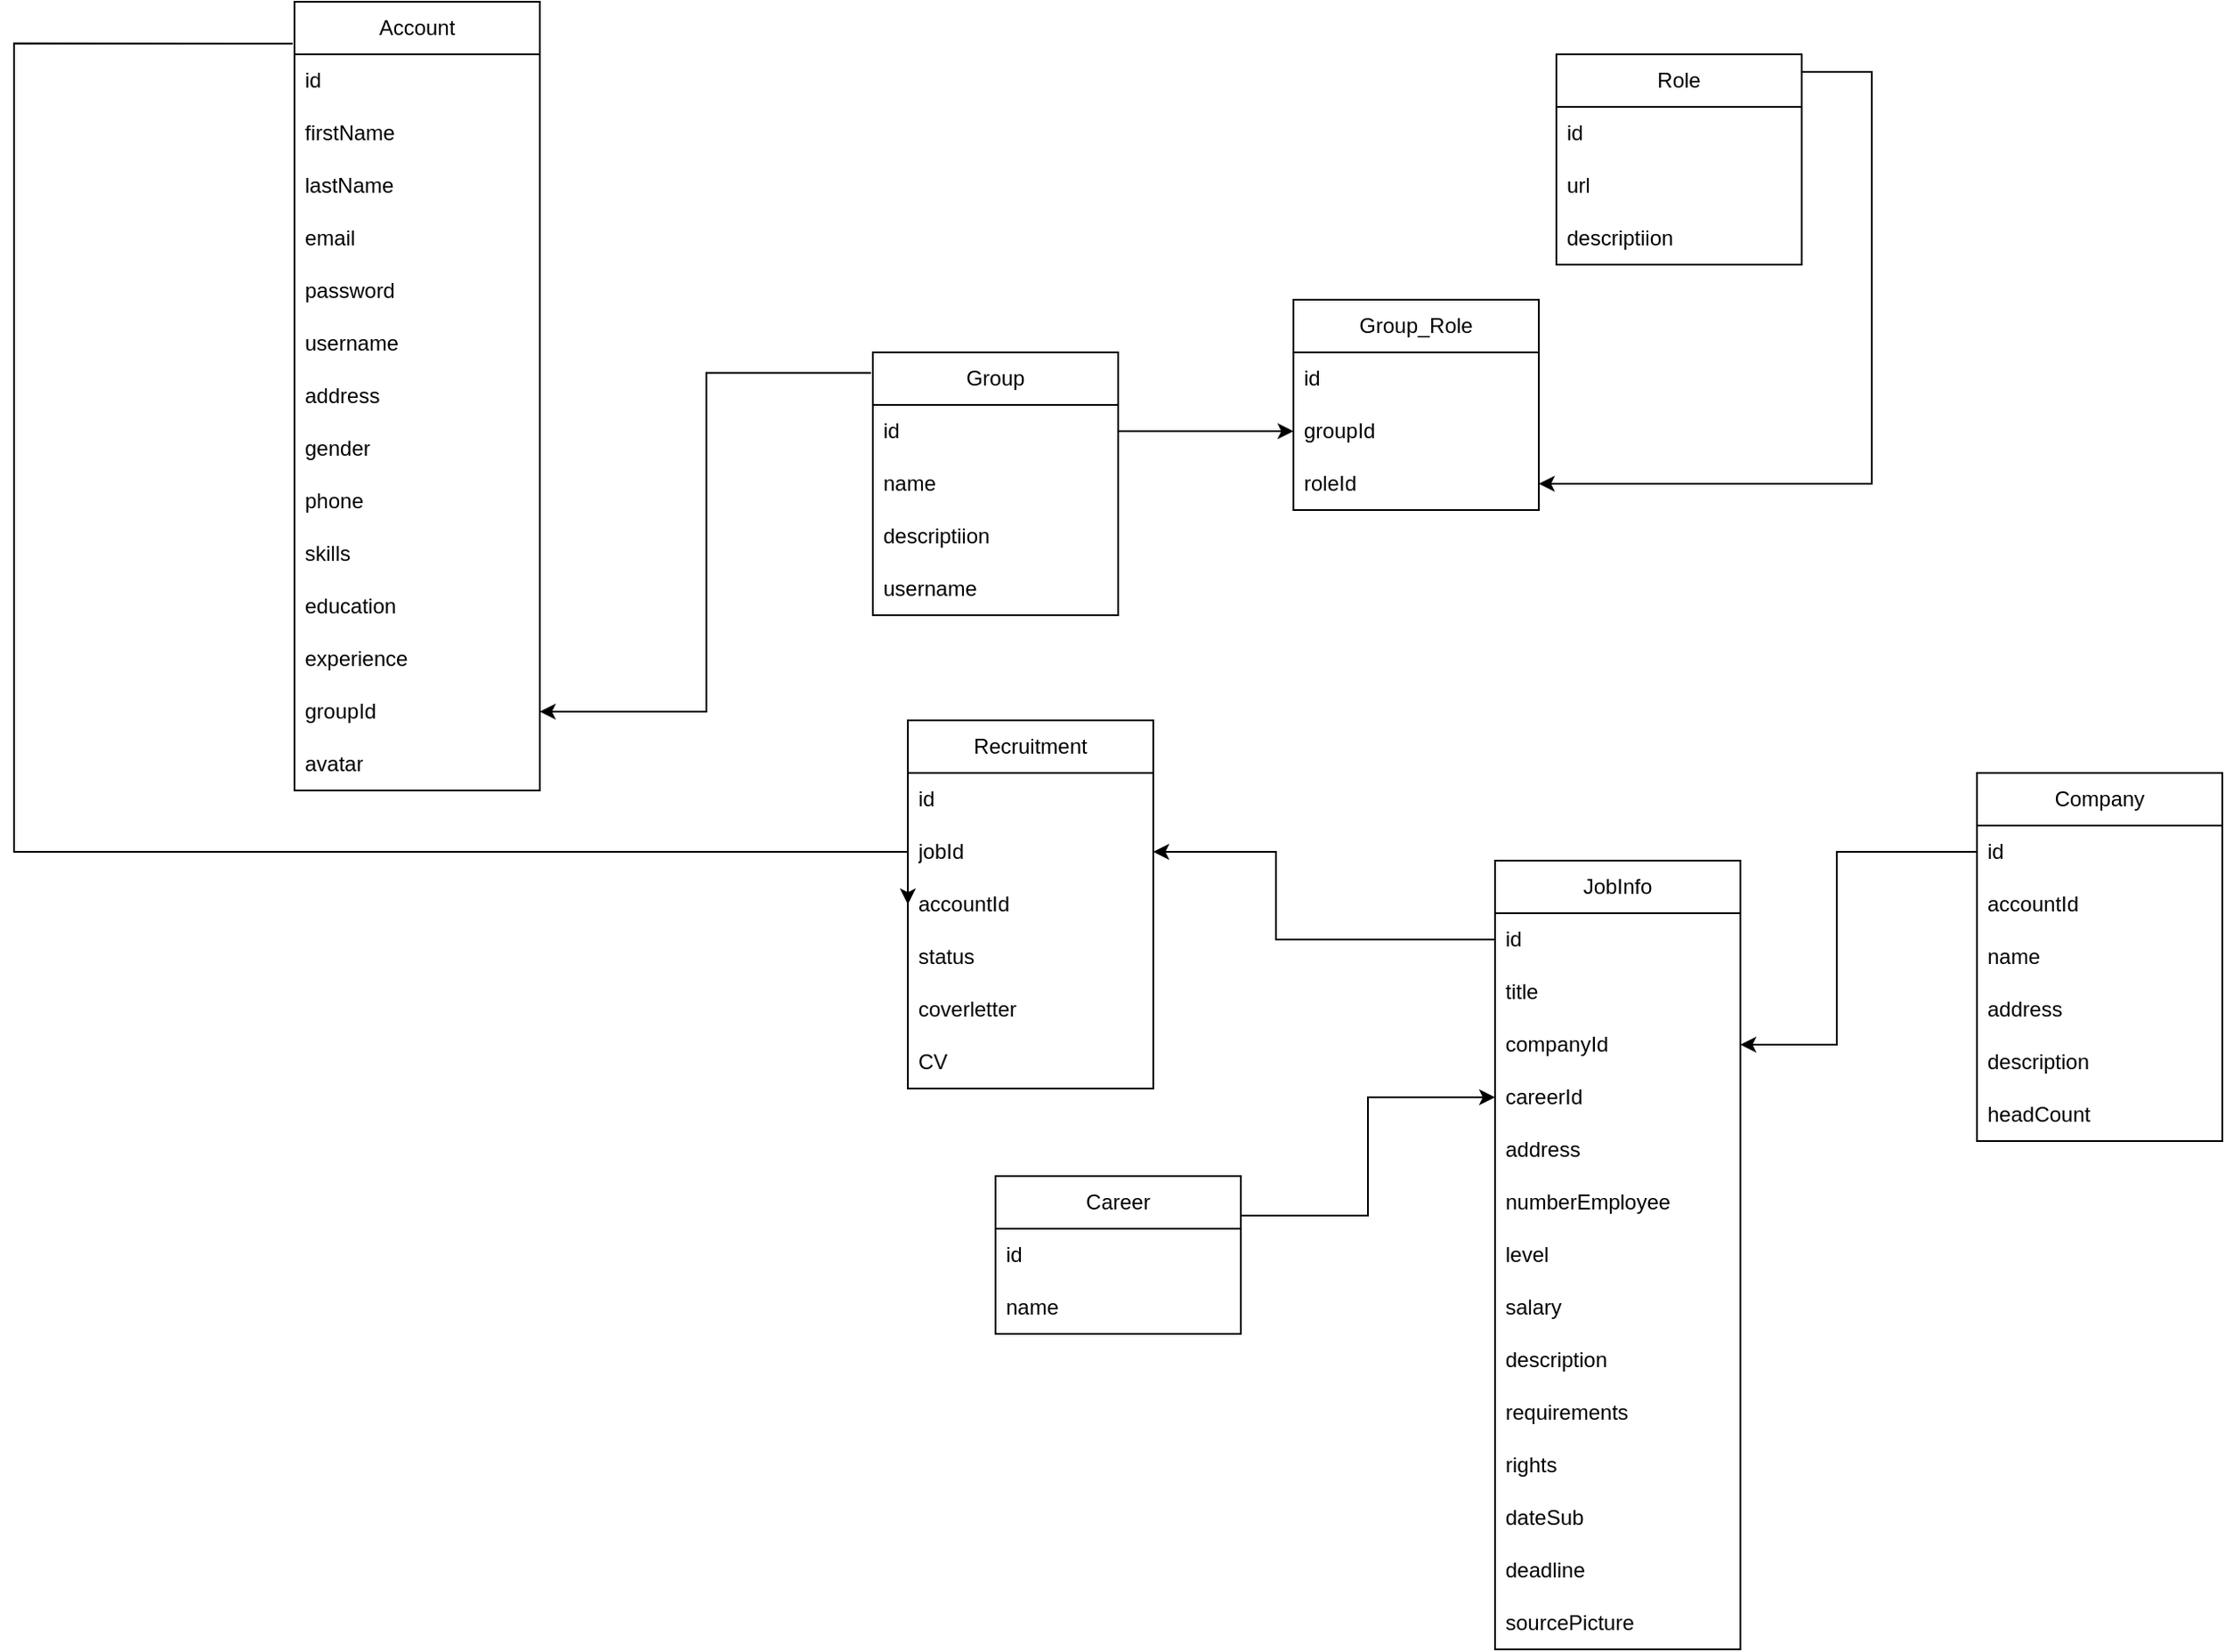 <mxfile version="21.6.8" type="device">
  <diagram name="Page-1" id="enPupZgZd3gfEOy4m5Rg">
    <mxGraphModel dx="2977" dy="2190" grid="1" gridSize="10" guides="1" tooltips="1" connect="1" arrows="1" fold="1" page="1" pageScale="1" pageWidth="850" pageHeight="1100" math="0" shadow="0">
      <root>
        <mxCell id="0" />
        <mxCell id="1" parent="0" />
        <mxCell id="nsuxKoGf0sGhiWNIkOZR-33" value="" style="edgeStyle=orthogonalEdgeStyle;rounded=0;orthogonalLoop=1;jettySize=auto;html=1;entryX=1;entryY=0.5;entryDx=0;entryDy=0;exitX=-0.007;exitY=0.078;exitDx=0;exitDy=0;exitPerimeter=0;" parent="1" source="nsuxKoGf0sGhiWNIkOZR-1" target="nsuxKoGf0sGhiWNIkOZR-32" edge="1">
          <mxGeometry relative="1" as="geometry" />
        </mxCell>
        <mxCell id="nsuxKoGf0sGhiWNIkOZR-40" value="" style="edgeStyle=orthogonalEdgeStyle;rounded=0;orthogonalLoop=1;jettySize=auto;html=1;exitX=1;exitY=0.5;exitDx=0;exitDy=0;entryX=0;entryY=0.5;entryDx=0;entryDy=0;" parent="1" source="nsuxKoGf0sGhiWNIkOZR-2" target="nsuxKoGf0sGhiWNIkOZR-37" edge="1">
          <mxGeometry relative="1" as="geometry" />
        </mxCell>
        <mxCell id="nsuxKoGf0sGhiWNIkOZR-1" value="Group" style="swimlane;fontStyle=0;childLayout=stackLayout;horizontal=1;startSize=30;horizontalStack=0;resizeParent=1;resizeParentMax=0;resizeLast=0;collapsible=1;marginBottom=0;whiteSpace=wrap;html=1;" parent="1" vertex="1">
          <mxGeometry y="-880" width="140" height="150" as="geometry">
            <mxRectangle x="70" y="80" width="70" height="30" as="alternateBounds" />
          </mxGeometry>
        </mxCell>
        <mxCell id="nsuxKoGf0sGhiWNIkOZR-2" value="id" style="text;strokeColor=none;fillColor=none;align=left;verticalAlign=middle;spacingLeft=4;spacingRight=4;overflow=hidden;points=[[0,0.5],[1,0.5]];portConstraint=eastwest;rotatable=0;whiteSpace=wrap;html=1;" parent="nsuxKoGf0sGhiWNIkOZR-1" vertex="1">
          <mxGeometry y="30" width="140" height="30" as="geometry" />
        </mxCell>
        <mxCell id="nsuxKoGf0sGhiWNIkOZR-3" value="name" style="text;strokeColor=none;fillColor=none;align=left;verticalAlign=middle;spacingLeft=4;spacingRight=4;overflow=hidden;points=[[0,0.5],[1,0.5]];portConstraint=eastwest;rotatable=0;whiteSpace=wrap;html=1;" parent="nsuxKoGf0sGhiWNIkOZR-1" vertex="1">
          <mxGeometry y="60" width="140" height="30" as="geometry" />
        </mxCell>
        <mxCell id="nsuxKoGf0sGhiWNIkOZR-4" value="descriptiion" style="text;strokeColor=none;fillColor=none;align=left;verticalAlign=middle;spacingLeft=4;spacingRight=4;overflow=hidden;points=[[0,0.5],[1,0.5]];portConstraint=eastwest;rotatable=0;whiteSpace=wrap;html=1;" parent="nsuxKoGf0sGhiWNIkOZR-1" vertex="1">
          <mxGeometry y="90" width="140" height="30" as="geometry" />
        </mxCell>
        <mxCell id="nsuxKoGf0sGhiWNIkOZR-5" value="username" style="text;strokeColor=none;fillColor=none;align=left;verticalAlign=middle;spacingLeft=4;spacingRight=4;overflow=hidden;points=[[0,0.5],[1,0.5]];portConstraint=eastwest;rotatable=0;whiteSpace=wrap;html=1;" parent="nsuxKoGf0sGhiWNIkOZR-1" vertex="1">
          <mxGeometry y="120" width="140" height="30" as="geometry" />
        </mxCell>
        <mxCell id="nsuxKoGf0sGhiWNIkOZR-24" value="Account" style="swimlane;fontStyle=0;childLayout=stackLayout;horizontal=1;startSize=30;horizontalStack=0;resizeParent=1;resizeParentMax=0;resizeLast=0;collapsible=1;marginBottom=0;whiteSpace=wrap;html=1;" parent="1" vertex="1">
          <mxGeometry x="-330" y="-1080" width="140" height="450" as="geometry">
            <mxRectangle x="70" y="80" width="70" height="30" as="alternateBounds" />
          </mxGeometry>
        </mxCell>
        <mxCell id="nsuxKoGf0sGhiWNIkOZR-25" value="id" style="text;strokeColor=none;fillColor=none;align=left;verticalAlign=middle;spacingLeft=4;spacingRight=4;overflow=hidden;points=[[0,0.5],[1,0.5]];portConstraint=eastwest;rotatable=0;whiteSpace=wrap;html=1;" parent="nsuxKoGf0sGhiWNIkOZR-24" vertex="1">
          <mxGeometry y="30" width="140" height="30" as="geometry" />
        </mxCell>
        <mxCell id="tRmuOB2wDNoDY-JkJsds-1" value="firstName" style="text;strokeColor=none;fillColor=none;align=left;verticalAlign=middle;spacingLeft=4;spacingRight=4;overflow=hidden;points=[[0,0.5],[1,0.5]];portConstraint=eastwest;rotatable=0;whiteSpace=wrap;html=1;" vertex="1" parent="nsuxKoGf0sGhiWNIkOZR-24">
          <mxGeometry y="60" width="140" height="30" as="geometry" />
        </mxCell>
        <mxCell id="tRmuOB2wDNoDY-JkJsds-2" value="lastName" style="text;strokeColor=none;fillColor=none;align=left;verticalAlign=middle;spacingLeft=4;spacingRight=4;overflow=hidden;points=[[0,0.5],[1,0.5]];portConstraint=eastwest;rotatable=0;whiteSpace=wrap;html=1;" vertex="1" parent="nsuxKoGf0sGhiWNIkOZR-24">
          <mxGeometry y="90" width="140" height="30" as="geometry" />
        </mxCell>
        <mxCell id="nsuxKoGf0sGhiWNIkOZR-26" value="email" style="text;strokeColor=none;fillColor=none;align=left;verticalAlign=middle;spacingLeft=4;spacingRight=4;overflow=hidden;points=[[0,0.5],[1,0.5]];portConstraint=eastwest;rotatable=0;whiteSpace=wrap;html=1;" parent="nsuxKoGf0sGhiWNIkOZR-24" vertex="1">
          <mxGeometry y="120" width="140" height="30" as="geometry" />
        </mxCell>
        <mxCell id="nsuxKoGf0sGhiWNIkOZR-27" value="password" style="text;strokeColor=none;fillColor=none;align=left;verticalAlign=middle;spacingLeft=4;spacingRight=4;overflow=hidden;points=[[0,0.5],[1,0.5]];portConstraint=eastwest;rotatable=0;whiteSpace=wrap;html=1;" parent="nsuxKoGf0sGhiWNIkOZR-24" vertex="1">
          <mxGeometry y="150" width="140" height="30" as="geometry" />
        </mxCell>
        <mxCell id="nsuxKoGf0sGhiWNIkOZR-28" value="username" style="text;strokeColor=none;fillColor=none;align=left;verticalAlign=middle;spacingLeft=4;spacingRight=4;overflow=hidden;points=[[0,0.5],[1,0.5]];portConstraint=eastwest;rotatable=0;whiteSpace=wrap;html=1;" parent="nsuxKoGf0sGhiWNIkOZR-24" vertex="1">
          <mxGeometry y="180" width="140" height="30" as="geometry" />
        </mxCell>
        <mxCell id="nsuxKoGf0sGhiWNIkOZR-29" value="address" style="text;strokeColor=none;fillColor=none;align=left;verticalAlign=middle;spacingLeft=4;spacingRight=4;overflow=hidden;points=[[0,0.5],[1,0.5]];portConstraint=eastwest;rotatable=0;whiteSpace=wrap;html=1;" parent="nsuxKoGf0sGhiWNIkOZR-24" vertex="1">
          <mxGeometry y="210" width="140" height="30" as="geometry" />
        </mxCell>
        <mxCell id="nsuxKoGf0sGhiWNIkOZR-30" value="gender" style="text;strokeColor=none;fillColor=none;align=left;verticalAlign=middle;spacingLeft=4;spacingRight=4;overflow=hidden;points=[[0,0.5],[1,0.5]];portConstraint=eastwest;rotatable=0;whiteSpace=wrap;html=1;" parent="nsuxKoGf0sGhiWNIkOZR-24" vertex="1">
          <mxGeometry y="240" width="140" height="30" as="geometry" />
        </mxCell>
        <mxCell id="nsuxKoGf0sGhiWNIkOZR-31" value="phone" style="text;strokeColor=none;fillColor=none;align=left;verticalAlign=middle;spacingLeft=4;spacingRight=4;overflow=hidden;points=[[0,0.5],[1,0.5]];portConstraint=eastwest;rotatable=0;whiteSpace=wrap;html=1;" parent="nsuxKoGf0sGhiWNIkOZR-24" vertex="1">
          <mxGeometry y="270" width="140" height="30" as="geometry" />
        </mxCell>
        <mxCell id="tRmuOB2wDNoDY-JkJsds-3" value="skills" style="text;strokeColor=none;fillColor=none;align=left;verticalAlign=middle;spacingLeft=4;spacingRight=4;overflow=hidden;points=[[0,0.5],[1,0.5]];portConstraint=eastwest;rotatable=0;whiteSpace=wrap;html=1;" vertex="1" parent="nsuxKoGf0sGhiWNIkOZR-24">
          <mxGeometry y="300" width="140" height="30" as="geometry" />
        </mxCell>
        <mxCell id="tRmuOB2wDNoDY-JkJsds-4" value="education" style="text;strokeColor=none;fillColor=none;align=left;verticalAlign=middle;spacingLeft=4;spacingRight=4;overflow=hidden;points=[[0,0.5],[1,0.5]];portConstraint=eastwest;rotatable=0;whiteSpace=wrap;html=1;" vertex="1" parent="nsuxKoGf0sGhiWNIkOZR-24">
          <mxGeometry y="330" width="140" height="30" as="geometry" />
        </mxCell>
        <mxCell id="tRmuOB2wDNoDY-JkJsds-5" value="experience" style="text;strokeColor=none;fillColor=none;align=left;verticalAlign=middle;spacingLeft=4;spacingRight=4;overflow=hidden;points=[[0,0.5],[1,0.5]];portConstraint=eastwest;rotatable=0;whiteSpace=wrap;html=1;" vertex="1" parent="nsuxKoGf0sGhiWNIkOZR-24">
          <mxGeometry y="360" width="140" height="30" as="geometry" />
        </mxCell>
        <mxCell id="nsuxKoGf0sGhiWNIkOZR-32" value="groupId" style="text;strokeColor=none;fillColor=none;align=left;verticalAlign=middle;spacingLeft=4;spacingRight=4;overflow=hidden;points=[[0,0.5],[1,0.5]];portConstraint=eastwest;rotatable=0;whiteSpace=wrap;html=1;" parent="nsuxKoGf0sGhiWNIkOZR-24" vertex="1">
          <mxGeometry y="390" width="140" height="30" as="geometry" />
        </mxCell>
        <mxCell id="tRmuOB2wDNoDY-JkJsds-6" value="avatar" style="text;strokeColor=none;fillColor=none;align=left;verticalAlign=middle;spacingLeft=4;spacingRight=4;overflow=hidden;points=[[0,0.5],[1,0.5]];portConstraint=eastwest;rotatable=0;whiteSpace=wrap;html=1;" vertex="1" parent="nsuxKoGf0sGhiWNIkOZR-24">
          <mxGeometry y="420" width="140" height="30" as="geometry" />
        </mxCell>
        <mxCell id="nsuxKoGf0sGhiWNIkOZR-45" value="" style="edgeStyle=orthogonalEdgeStyle;rounded=0;orthogonalLoop=1;jettySize=auto;html=1;entryX=1;entryY=0.5;entryDx=0;entryDy=0;exitX=1;exitY=0.5;exitDx=0;exitDy=0;" parent="1" source="nsuxKoGf0sGhiWNIkOZR-42" target="nsuxKoGf0sGhiWNIkOZR-38" edge="1">
          <mxGeometry relative="1" as="geometry">
            <mxPoint x="700" y="-930" as="sourcePoint" />
            <Array as="points">
              <mxPoint x="530" y="-1040" />
              <mxPoint x="570" y="-1040" />
              <mxPoint x="570" y="-805" />
            </Array>
          </mxGeometry>
        </mxCell>
        <mxCell id="nsuxKoGf0sGhiWNIkOZR-35" value="Group_Role" style="swimlane;fontStyle=0;childLayout=stackLayout;horizontal=1;startSize=30;horizontalStack=0;resizeParent=1;resizeParentMax=0;resizeLast=0;collapsible=1;marginBottom=0;whiteSpace=wrap;html=1;" parent="1" vertex="1">
          <mxGeometry x="240" y="-910" width="140" height="120" as="geometry">
            <mxRectangle x="70" y="80" width="70" height="30" as="alternateBounds" />
          </mxGeometry>
        </mxCell>
        <mxCell id="nsuxKoGf0sGhiWNIkOZR-36" value="id" style="text;strokeColor=none;fillColor=none;align=left;verticalAlign=middle;spacingLeft=4;spacingRight=4;overflow=hidden;points=[[0,0.5],[1,0.5]];portConstraint=eastwest;rotatable=0;whiteSpace=wrap;html=1;" parent="nsuxKoGf0sGhiWNIkOZR-35" vertex="1">
          <mxGeometry y="30" width="140" height="30" as="geometry" />
        </mxCell>
        <mxCell id="nsuxKoGf0sGhiWNIkOZR-37" value="groupId" style="text;strokeColor=none;fillColor=none;align=left;verticalAlign=middle;spacingLeft=4;spacingRight=4;overflow=hidden;points=[[0,0.5],[1,0.5]];portConstraint=eastwest;rotatable=0;whiteSpace=wrap;html=1;" parent="nsuxKoGf0sGhiWNIkOZR-35" vertex="1">
          <mxGeometry y="60" width="140" height="30" as="geometry" />
        </mxCell>
        <mxCell id="nsuxKoGf0sGhiWNIkOZR-38" value="roleId" style="text;strokeColor=none;fillColor=none;align=left;verticalAlign=middle;spacingLeft=4;spacingRight=4;overflow=hidden;points=[[0,0.5],[1,0.5]];portConstraint=eastwest;rotatable=0;whiteSpace=wrap;html=1;" parent="nsuxKoGf0sGhiWNIkOZR-35" vertex="1">
          <mxGeometry y="90" width="140" height="30" as="geometry" />
        </mxCell>
        <mxCell id="nsuxKoGf0sGhiWNIkOZR-41" value="Role" style="swimlane;fontStyle=0;childLayout=stackLayout;horizontal=1;startSize=30;horizontalStack=0;resizeParent=1;resizeParentMax=0;resizeLast=0;collapsible=1;marginBottom=0;whiteSpace=wrap;html=1;" parent="1" vertex="1">
          <mxGeometry x="390" y="-1050" width="140" height="120" as="geometry">
            <mxRectangle x="70" y="80" width="70" height="30" as="alternateBounds" />
          </mxGeometry>
        </mxCell>
        <mxCell id="nsuxKoGf0sGhiWNIkOZR-42" value="id" style="text;strokeColor=none;fillColor=none;align=left;verticalAlign=middle;spacingLeft=4;spacingRight=4;overflow=hidden;points=[[0,0.5],[1,0.5]];portConstraint=eastwest;rotatable=0;whiteSpace=wrap;html=1;" parent="nsuxKoGf0sGhiWNIkOZR-41" vertex="1">
          <mxGeometry y="30" width="140" height="30" as="geometry" />
        </mxCell>
        <mxCell id="nsuxKoGf0sGhiWNIkOZR-43" value="url" style="text;strokeColor=none;fillColor=none;align=left;verticalAlign=middle;spacingLeft=4;spacingRight=4;overflow=hidden;points=[[0,0.5],[1,0.5]];portConstraint=eastwest;rotatable=0;whiteSpace=wrap;html=1;" parent="nsuxKoGf0sGhiWNIkOZR-41" vertex="1">
          <mxGeometry y="60" width="140" height="30" as="geometry" />
        </mxCell>
        <mxCell id="nsuxKoGf0sGhiWNIkOZR-44" value="descriptiion" style="text;strokeColor=none;fillColor=none;align=left;verticalAlign=middle;spacingLeft=4;spacingRight=4;overflow=hidden;points=[[0,0.5],[1,0.5]];portConstraint=eastwest;rotatable=0;whiteSpace=wrap;html=1;" parent="nsuxKoGf0sGhiWNIkOZR-41" vertex="1">
          <mxGeometry y="90" width="140" height="30" as="geometry" />
        </mxCell>
        <mxCell id="nsuxKoGf0sGhiWNIkOZR-46" value="Career" style="swimlane;fontStyle=0;childLayout=stackLayout;horizontal=1;startSize=30;horizontalStack=0;resizeParent=1;resizeParentMax=0;resizeLast=0;collapsible=1;marginBottom=0;whiteSpace=wrap;html=1;" parent="1" vertex="1">
          <mxGeometry x="70" y="-410" width="140" height="90" as="geometry" />
        </mxCell>
        <mxCell id="nsuxKoGf0sGhiWNIkOZR-47" value="id" style="text;strokeColor=none;fillColor=none;align=left;verticalAlign=middle;spacingLeft=4;spacingRight=4;overflow=hidden;points=[[0,0.5],[1,0.5]];portConstraint=eastwest;rotatable=0;whiteSpace=wrap;html=1;" parent="nsuxKoGf0sGhiWNIkOZR-46" vertex="1">
          <mxGeometry y="30" width="140" height="30" as="geometry" />
        </mxCell>
        <mxCell id="nsuxKoGf0sGhiWNIkOZR-48" value="name" style="text;strokeColor=none;fillColor=none;align=left;verticalAlign=middle;spacingLeft=4;spacingRight=4;overflow=hidden;points=[[0,0.5],[1,0.5]];portConstraint=eastwest;rotatable=0;whiteSpace=wrap;html=1;" parent="nsuxKoGf0sGhiWNIkOZR-46" vertex="1">
          <mxGeometry y="60" width="140" height="30" as="geometry" />
        </mxCell>
        <mxCell id="nsuxKoGf0sGhiWNIkOZR-50" value="Company" style="swimlane;fontStyle=0;childLayout=stackLayout;horizontal=1;startSize=30;horizontalStack=0;resizeParent=1;resizeParentMax=0;resizeLast=0;collapsible=1;marginBottom=0;whiteSpace=wrap;html=1;" parent="1" vertex="1">
          <mxGeometry x="630" y="-640" width="140" height="210" as="geometry" />
        </mxCell>
        <mxCell id="nsuxKoGf0sGhiWNIkOZR-51" value="id" style="text;strokeColor=none;fillColor=none;align=left;verticalAlign=middle;spacingLeft=4;spacingRight=4;overflow=hidden;points=[[0,0.5],[1,0.5]];portConstraint=eastwest;rotatable=0;whiteSpace=wrap;html=1;" parent="nsuxKoGf0sGhiWNIkOZR-50" vertex="1">
          <mxGeometry y="30" width="140" height="30" as="geometry" />
        </mxCell>
        <mxCell id="tRmuOB2wDNoDY-JkJsds-9" value="accountId" style="text;strokeColor=none;fillColor=none;align=left;verticalAlign=middle;spacingLeft=4;spacingRight=4;overflow=hidden;points=[[0,0.5],[1,0.5]];portConstraint=eastwest;rotatable=0;whiteSpace=wrap;html=1;" vertex="1" parent="nsuxKoGf0sGhiWNIkOZR-50">
          <mxGeometry y="60" width="140" height="30" as="geometry" />
        </mxCell>
        <mxCell id="nsuxKoGf0sGhiWNIkOZR-52" value="name" style="text;strokeColor=none;fillColor=none;align=left;verticalAlign=middle;spacingLeft=4;spacingRight=4;overflow=hidden;points=[[0,0.5],[1,0.5]];portConstraint=eastwest;rotatable=0;whiteSpace=wrap;html=1;" parent="nsuxKoGf0sGhiWNIkOZR-50" vertex="1">
          <mxGeometry y="90" width="140" height="30" as="geometry" />
        </mxCell>
        <mxCell id="y32xBMFh2Lt4zn_ZVTxY-2" value="address&lt;br&gt;&lt;div style=&quot;box-sizing: border-box; display: flex; margin-bottom: 0px; color: rgb(51, 51, 51); font-family: Inter, sans-serif; font-size: 14px; background-color: rgb(243, 245, 247);&quot; class=&quot;company-subdetail-info&quot;&gt;&lt;/div&gt;" style="text;strokeColor=none;fillColor=none;align=left;verticalAlign=middle;spacingLeft=4;spacingRight=4;overflow=hidden;points=[[0,0.5],[1,0.5]];portConstraint=eastwest;rotatable=0;whiteSpace=wrap;html=1;" parent="nsuxKoGf0sGhiWNIkOZR-50" vertex="1">
          <mxGeometry y="120" width="140" height="30" as="geometry" />
        </mxCell>
        <mxCell id="y32xBMFh2Lt4zn_ZVTxY-3" value="description&lt;br&gt;&lt;div style=&quot;box-sizing: border-box; display: flex; margin-bottom: 0px; color: rgb(51, 51, 51); font-family: Inter, sans-serif; font-size: 14px; background-color: rgb(243, 245, 247);&quot; class=&quot;company-subdetail-info&quot;&gt;&lt;/div&gt;" style="text;strokeColor=none;fillColor=none;align=left;verticalAlign=middle;spacingLeft=4;spacingRight=4;overflow=hidden;points=[[0,0.5],[1,0.5]];portConstraint=eastwest;rotatable=0;whiteSpace=wrap;html=1;" parent="nsuxKoGf0sGhiWNIkOZR-50" vertex="1">
          <mxGeometry y="150" width="140" height="30" as="geometry" />
        </mxCell>
        <mxCell id="y32xBMFh2Lt4zn_ZVTxY-5" value="headCount" style="text;strokeColor=none;fillColor=none;align=left;verticalAlign=middle;spacingLeft=4;spacingRight=4;overflow=hidden;points=[[0,0.5],[1,0.5]];portConstraint=eastwest;rotatable=0;whiteSpace=wrap;html=1;" parent="nsuxKoGf0sGhiWNIkOZR-50" vertex="1">
          <mxGeometry y="180" width="140" height="30" as="geometry" />
        </mxCell>
        <mxCell id="nsuxKoGf0sGhiWNIkOZR-54" value="JobInfo" style="swimlane;fontStyle=0;childLayout=stackLayout;horizontal=1;startSize=30;horizontalStack=0;resizeParent=1;resizeParentMax=0;resizeLast=0;collapsible=1;marginBottom=0;whiteSpace=wrap;html=1;" parent="1" vertex="1">
          <mxGeometry x="355" y="-590" width="140" height="450" as="geometry" />
        </mxCell>
        <mxCell id="nsuxKoGf0sGhiWNIkOZR-55" value="id" style="text;strokeColor=none;fillColor=none;align=left;verticalAlign=middle;spacingLeft=4;spacingRight=4;overflow=hidden;points=[[0,0.5],[1,0.5]];portConstraint=eastwest;rotatable=0;whiteSpace=wrap;html=1;" parent="nsuxKoGf0sGhiWNIkOZR-54" vertex="1">
          <mxGeometry y="30" width="140" height="30" as="geometry" />
        </mxCell>
        <mxCell id="nsuxKoGf0sGhiWNIkOZR-58" value="title" style="text;strokeColor=none;fillColor=none;align=left;verticalAlign=middle;spacingLeft=4;spacingRight=4;overflow=hidden;points=[[0,0.5],[1,0.5]];portConstraint=eastwest;rotatable=0;whiteSpace=wrap;html=1;" parent="nsuxKoGf0sGhiWNIkOZR-54" vertex="1">
          <mxGeometry y="60" width="140" height="30" as="geometry" />
        </mxCell>
        <mxCell id="nsuxKoGf0sGhiWNIkOZR-56" value="companyId" style="text;strokeColor=none;fillColor=none;align=left;verticalAlign=middle;spacingLeft=4;spacingRight=4;overflow=hidden;points=[[0,0.5],[1,0.5]];portConstraint=eastwest;rotatable=0;whiteSpace=wrap;html=1;" parent="nsuxKoGf0sGhiWNIkOZR-54" vertex="1">
          <mxGeometry y="90" width="140" height="30" as="geometry" />
        </mxCell>
        <mxCell id="nsuxKoGf0sGhiWNIkOZR-57" value="careerId" style="text;strokeColor=none;fillColor=none;align=left;verticalAlign=middle;spacingLeft=4;spacingRight=4;overflow=hidden;points=[[0,0.5],[1,0.5]];portConstraint=eastwest;rotatable=0;whiteSpace=wrap;html=1;" parent="nsuxKoGf0sGhiWNIkOZR-54" vertex="1">
          <mxGeometry y="120" width="140" height="30" as="geometry" />
        </mxCell>
        <mxCell id="nsuxKoGf0sGhiWNIkOZR-62" value="address&lt;br&gt;" style="text;strokeColor=none;fillColor=none;align=left;verticalAlign=middle;spacingLeft=4;spacingRight=4;overflow=hidden;points=[[0,0.5],[1,0.5]];portConstraint=eastwest;rotatable=0;whiteSpace=wrap;html=1;" parent="nsuxKoGf0sGhiWNIkOZR-54" vertex="1">
          <mxGeometry y="150" width="140" height="30" as="geometry" />
        </mxCell>
        <mxCell id="nsuxKoGf0sGhiWNIkOZR-68" value="numberEmployee" style="text;strokeColor=none;fillColor=none;align=left;verticalAlign=middle;spacingLeft=4;spacingRight=4;overflow=hidden;points=[[0,0.5],[1,0.5]];portConstraint=eastwest;rotatable=0;whiteSpace=wrap;html=1;" parent="nsuxKoGf0sGhiWNIkOZR-54" vertex="1">
          <mxGeometry y="180" width="140" height="30" as="geometry" />
        </mxCell>
        <mxCell id="nsuxKoGf0sGhiWNIkOZR-64" value="level" style="text;strokeColor=none;fillColor=none;align=left;verticalAlign=middle;spacingLeft=4;spacingRight=4;overflow=hidden;points=[[0,0.5],[1,0.5]];portConstraint=eastwest;rotatable=0;whiteSpace=wrap;html=1;" parent="nsuxKoGf0sGhiWNIkOZR-54" vertex="1">
          <mxGeometry y="210" width="140" height="30" as="geometry" />
        </mxCell>
        <mxCell id="nsuxKoGf0sGhiWNIkOZR-59" value="salary" style="text;strokeColor=none;fillColor=none;align=left;verticalAlign=middle;spacingLeft=4;spacingRight=4;overflow=hidden;points=[[0,0.5],[1,0.5]];portConstraint=eastwest;rotatable=0;whiteSpace=wrap;html=1;" parent="nsuxKoGf0sGhiWNIkOZR-54" vertex="1">
          <mxGeometry y="240" width="140" height="30" as="geometry" />
        </mxCell>
        <mxCell id="nsuxKoGf0sGhiWNIkOZR-60" value="description" style="text;strokeColor=none;fillColor=none;align=left;verticalAlign=middle;spacingLeft=4;spacingRight=4;overflow=hidden;points=[[0,0.5],[1,0.5]];portConstraint=eastwest;rotatable=0;whiteSpace=wrap;html=1;" parent="nsuxKoGf0sGhiWNIkOZR-54" vertex="1">
          <mxGeometry y="270" width="140" height="30" as="geometry" />
        </mxCell>
        <mxCell id="nsuxKoGf0sGhiWNIkOZR-63" value="requirements" style="text;strokeColor=none;fillColor=none;align=left;verticalAlign=middle;spacingLeft=4;spacingRight=4;overflow=hidden;points=[[0,0.5],[1,0.5]];portConstraint=eastwest;rotatable=0;whiteSpace=wrap;html=1;" parent="nsuxKoGf0sGhiWNIkOZR-54" vertex="1">
          <mxGeometry y="300" width="140" height="30" as="geometry" />
        </mxCell>
        <mxCell id="tRmuOB2wDNoDY-JkJsds-7" value="rights&lt;br&gt;" style="text;strokeColor=none;fillColor=none;align=left;verticalAlign=middle;spacingLeft=4;spacingRight=4;overflow=hidden;points=[[0,0.5],[1,0.5]];portConstraint=eastwest;rotatable=0;whiteSpace=wrap;html=1;" vertex="1" parent="nsuxKoGf0sGhiWNIkOZR-54">
          <mxGeometry y="330" width="140" height="30" as="geometry" />
        </mxCell>
        <mxCell id="tRmuOB2wDNoDY-JkJsds-8" value="dateSub&lt;br&gt;" style="text;strokeColor=none;fillColor=none;align=left;verticalAlign=middle;spacingLeft=4;spacingRight=4;overflow=hidden;points=[[0,0.5],[1,0.5]];portConstraint=eastwest;rotatable=0;whiteSpace=wrap;html=1;" vertex="1" parent="nsuxKoGf0sGhiWNIkOZR-54">
          <mxGeometry y="360" width="140" height="30" as="geometry" />
        </mxCell>
        <mxCell id="nsuxKoGf0sGhiWNIkOZR-61" value="deadline" style="text;strokeColor=none;fillColor=none;align=left;verticalAlign=middle;spacingLeft=4;spacingRight=4;overflow=hidden;points=[[0,0.5],[1,0.5]];portConstraint=eastwest;rotatable=0;whiteSpace=wrap;html=1;" parent="nsuxKoGf0sGhiWNIkOZR-54" vertex="1">
          <mxGeometry y="390" width="140" height="30" as="geometry" />
        </mxCell>
        <mxCell id="nsuxKoGf0sGhiWNIkOZR-65" value="sourcePicture" style="text;strokeColor=none;fillColor=none;align=left;verticalAlign=middle;spacingLeft=4;spacingRight=4;overflow=hidden;points=[[0,0.5],[1,0.5]];portConstraint=eastwest;rotatable=0;whiteSpace=wrap;html=1;" parent="nsuxKoGf0sGhiWNIkOZR-54" vertex="1">
          <mxGeometry y="420" width="140" height="30" as="geometry" />
        </mxCell>
        <mxCell id="nsuxKoGf0sGhiWNIkOZR-66" value="" style="edgeStyle=orthogonalEdgeStyle;rounded=0;orthogonalLoop=1;jettySize=auto;html=1;entryX=0;entryY=0.5;entryDx=0;entryDy=0;exitX=1;exitY=0.25;exitDx=0;exitDy=0;" parent="1" source="nsuxKoGf0sGhiWNIkOZR-46" target="nsuxKoGf0sGhiWNIkOZR-57" edge="1">
          <mxGeometry relative="1" as="geometry">
            <mxPoint x="9" y="-310" as="sourcePoint" />
            <mxPoint x="-110" y="-187" as="targetPoint" />
          </mxGeometry>
        </mxCell>
        <mxCell id="nsuxKoGf0sGhiWNIkOZR-67" value="" style="edgeStyle=orthogonalEdgeStyle;rounded=0;orthogonalLoop=1;jettySize=auto;html=1;entryX=1;entryY=0.5;entryDx=0;entryDy=0;exitX=0;exitY=0.5;exitDx=0;exitDy=0;" parent="1" target="nsuxKoGf0sGhiWNIkOZR-56" edge="1" source="nsuxKoGf0sGhiWNIkOZR-51">
          <mxGeometry relative="1" as="geometry">
            <mxPoint x="580" y="-430" as="sourcePoint" />
            <mxPoint x="299.5" y="-268" as="targetPoint" />
            <Array as="points">
              <mxPoint x="550" y="-595" />
              <mxPoint x="550" y="-485" />
            </Array>
          </mxGeometry>
        </mxCell>
        <mxCell id="XVl493j3RyVFpJrJyvAZ-13" value="" style="edgeStyle=orthogonalEdgeStyle;rounded=0;orthogonalLoop=1;jettySize=auto;html=1;entryX=1;entryY=0.5;entryDx=0;entryDy=0;exitX=0;exitY=0.5;exitDx=0;exitDy=0;" parent="1" target="XVl493j3RyVFpJrJyvAZ-17" edge="1" source="nsuxKoGf0sGhiWNIkOZR-55">
          <mxGeometry relative="1" as="geometry">
            <mxPoint x="200" y="-430" as="sourcePoint" />
            <mxPoint x="170" y="-580" as="targetPoint" />
            <Array as="points">
              <mxPoint x="230" y="-545" />
              <mxPoint x="230" y="-595" />
            </Array>
          </mxGeometry>
        </mxCell>
        <mxCell id="XVl493j3RyVFpJrJyvAZ-15" value="Recruitment" style="swimlane;fontStyle=0;childLayout=stackLayout;horizontal=1;startSize=30;horizontalStack=0;resizeParent=1;resizeParentMax=0;resizeLast=0;collapsible=1;marginBottom=0;whiteSpace=wrap;html=1;" parent="1" vertex="1">
          <mxGeometry x="20" y="-670" width="140" height="210" as="geometry" />
        </mxCell>
        <mxCell id="XVl493j3RyVFpJrJyvAZ-16" value="id" style="text;strokeColor=none;fillColor=none;align=left;verticalAlign=middle;spacingLeft=4;spacingRight=4;overflow=hidden;points=[[0,0.5],[1,0.5]];portConstraint=eastwest;rotatable=0;whiteSpace=wrap;html=1;" parent="XVl493j3RyVFpJrJyvAZ-15" vertex="1">
          <mxGeometry y="30" width="140" height="30" as="geometry" />
        </mxCell>
        <mxCell id="XVl493j3RyVFpJrJyvAZ-17" value="jobId" style="text;strokeColor=none;fillColor=none;align=left;verticalAlign=middle;spacingLeft=4;spacingRight=4;overflow=hidden;points=[[0,0.5],[1,0.5]];portConstraint=eastwest;rotatable=0;whiteSpace=wrap;html=1;" parent="XVl493j3RyVFpJrJyvAZ-15" vertex="1">
          <mxGeometry y="60" width="140" height="30" as="geometry" />
        </mxCell>
        <mxCell id="XVl493j3RyVFpJrJyvAZ-18" value="accountId" style="text;strokeColor=none;fillColor=none;align=left;verticalAlign=middle;spacingLeft=4;spacingRight=4;overflow=hidden;points=[[0,0.5],[1,0.5]];portConstraint=eastwest;rotatable=0;whiteSpace=wrap;html=1;" parent="XVl493j3RyVFpJrJyvAZ-15" vertex="1">
          <mxGeometry y="90" width="140" height="30" as="geometry" />
        </mxCell>
        <mxCell id="XVl493j3RyVFpJrJyvAZ-19" value="status" style="text;strokeColor=none;fillColor=none;align=left;verticalAlign=middle;spacingLeft=4;spacingRight=4;overflow=hidden;points=[[0,0.5],[1,0.5]];portConstraint=eastwest;rotatable=0;whiteSpace=wrap;html=1;" parent="XVl493j3RyVFpJrJyvAZ-15" vertex="1">
          <mxGeometry y="120" width="140" height="30" as="geometry" />
        </mxCell>
        <mxCell id="0UBbEEmzK-DKnll1i-RP-1" value="coverletter" style="text;strokeColor=none;fillColor=none;align=left;verticalAlign=middle;spacingLeft=4;spacingRight=4;overflow=hidden;points=[[0,0.5],[1,0.5]];portConstraint=eastwest;rotatable=0;whiteSpace=wrap;html=1;" parent="XVl493j3RyVFpJrJyvAZ-15" vertex="1">
          <mxGeometry y="150" width="140" height="30" as="geometry" />
        </mxCell>
        <mxCell id="0UBbEEmzK-DKnll1i-RP-2" value="CV" style="text;strokeColor=none;fillColor=none;align=left;verticalAlign=middle;spacingLeft=4;spacingRight=4;overflow=hidden;points=[[0,0.5],[1,0.5]];portConstraint=eastwest;rotatable=0;whiteSpace=wrap;html=1;" parent="XVl493j3RyVFpJrJyvAZ-15" vertex="1">
          <mxGeometry y="180" width="140" height="30" as="geometry" />
        </mxCell>
        <mxCell id="XVl493j3RyVFpJrJyvAZ-26" value="" style="edgeStyle=orthogonalEdgeStyle;rounded=0;orthogonalLoop=1;jettySize=auto;html=1;entryX=0;entryY=0.5;entryDx=0;entryDy=0;exitX=-0.007;exitY=0.053;exitDx=0;exitDy=0;exitPerimeter=0;" parent="1" target="XVl493j3RyVFpJrJyvAZ-18" edge="1" source="nsuxKoGf0sGhiWNIkOZR-24">
          <mxGeometry relative="1" as="geometry">
            <mxPoint x="19" y="-1020" as="sourcePoint" />
            <mxPoint x="280" y="-603" as="targetPoint" />
            <Array as="points">
              <mxPoint x="-490" y="-1056" />
              <mxPoint x="-490" y="-595" />
            </Array>
          </mxGeometry>
        </mxCell>
      </root>
    </mxGraphModel>
  </diagram>
</mxfile>
